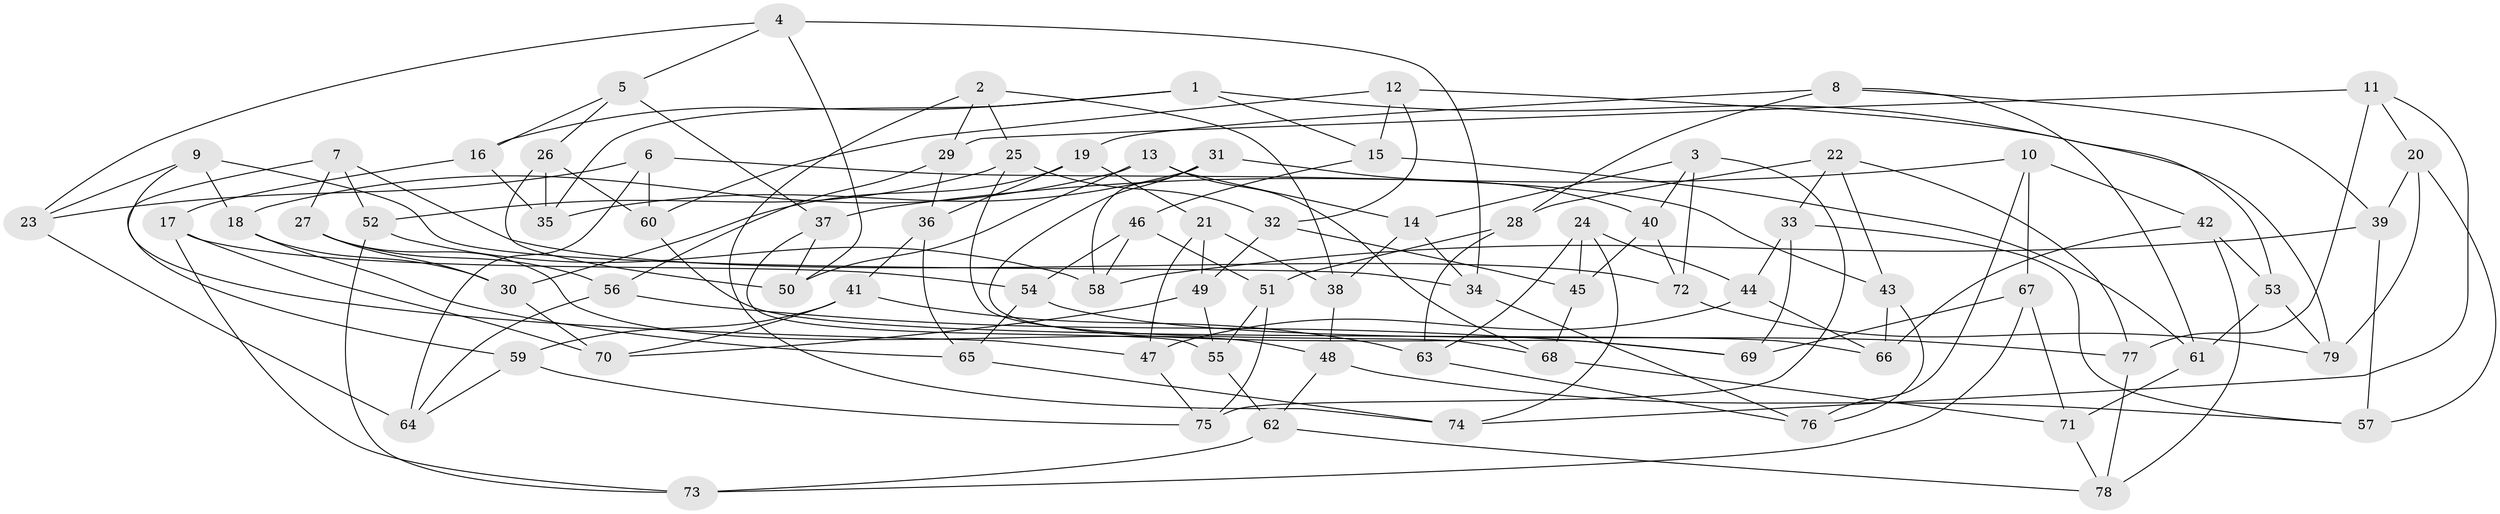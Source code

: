 // coarse degree distribution, {4: 0.3877551020408163, 5: 0.12244897959183673, 6: 0.4897959183673469}
// Generated by graph-tools (version 1.1) at 2025/24/03/03/25 07:24:29]
// undirected, 79 vertices, 158 edges
graph export_dot {
graph [start="1"]
  node [color=gray90,style=filled];
  1;
  2;
  3;
  4;
  5;
  6;
  7;
  8;
  9;
  10;
  11;
  12;
  13;
  14;
  15;
  16;
  17;
  18;
  19;
  20;
  21;
  22;
  23;
  24;
  25;
  26;
  27;
  28;
  29;
  30;
  31;
  32;
  33;
  34;
  35;
  36;
  37;
  38;
  39;
  40;
  41;
  42;
  43;
  44;
  45;
  46;
  47;
  48;
  49;
  50;
  51;
  52;
  53;
  54;
  55;
  56;
  57;
  58;
  59;
  60;
  61;
  62;
  63;
  64;
  65;
  66;
  67;
  68;
  69;
  70;
  71;
  72;
  73;
  74;
  75;
  76;
  77;
  78;
  79;
  1 -- 15;
  1 -- 79;
  1 -- 35;
  1 -- 16;
  2 -- 25;
  2 -- 29;
  2 -- 74;
  2 -- 38;
  3 -- 40;
  3 -- 75;
  3 -- 72;
  3 -- 14;
  4 -- 5;
  4 -- 23;
  4 -- 50;
  4 -- 34;
  5 -- 26;
  5 -- 37;
  5 -- 16;
  6 -- 64;
  6 -- 43;
  6 -- 23;
  6 -- 60;
  7 -- 59;
  7 -- 52;
  7 -- 27;
  7 -- 72;
  8 -- 61;
  8 -- 19;
  8 -- 28;
  8 -- 39;
  9 -- 47;
  9 -- 23;
  9 -- 34;
  9 -- 18;
  10 -- 42;
  10 -- 67;
  10 -- 76;
  10 -- 37;
  11 -- 20;
  11 -- 74;
  11 -- 77;
  11 -- 29;
  12 -- 53;
  12 -- 15;
  12 -- 32;
  12 -- 60;
  13 -- 50;
  13 -- 18;
  13 -- 14;
  13 -- 68;
  14 -- 38;
  14 -- 34;
  15 -- 61;
  15 -- 46;
  16 -- 35;
  16 -- 17;
  17 -- 73;
  17 -- 70;
  17 -- 54;
  18 -- 65;
  18 -- 30;
  19 -- 36;
  19 -- 30;
  19 -- 21;
  20 -- 39;
  20 -- 57;
  20 -- 79;
  21 -- 38;
  21 -- 49;
  21 -- 47;
  22 -- 43;
  22 -- 28;
  22 -- 33;
  22 -- 77;
  23 -- 64;
  24 -- 45;
  24 -- 74;
  24 -- 63;
  24 -- 44;
  25 -- 32;
  25 -- 52;
  25 -- 68;
  26 -- 50;
  26 -- 35;
  26 -- 60;
  27 -- 56;
  27 -- 48;
  27 -- 30;
  28 -- 63;
  28 -- 51;
  29 -- 56;
  29 -- 36;
  30 -- 70;
  31 -- 58;
  31 -- 35;
  31 -- 40;
  31 -- 69;
  32 -- 49;
  32 -- 45;
  33 -- 69;
  33 -- 44;
  33 -- 57;
  34 -- 76;
  36 -- 65;
  36 -- 41;
  37 -- 55;
  37 -- 50;
  38 -- 48;
  39 -- 58;
  39 -- 57;
  40 -- 45;
  40 -- 72;
  41 -- 70;
  41 -- 59;
  41 -- 63;
  42 -- 53;
  42 -- 66;
  42 -- 78;
  43 -- 76;
  43 -- 66;
  44 -- 66;
  44 -- 47;
  45 -- 68;
  46 -- 51;
  46 -- 58;
  46 -- 54;
  47 -- 75;
  48 -- 62;
  48 -- 57;
  49 -- 55;
  49 -- 70;
  51 -- 75;
  51 -- 55;
  52 -- 58;
  52 -- 73;
  53 -- 61;
  53 -- 79;
  54 -- 77;
  54 -- 65;
  55 -- 62;
  56 -- 64;
  56 -- 69;
  59 -- 64;
  59 -- 75;
  60 -- 66;
  61 -- 71;
  62 -- 78;
  62 -- 73;
  63 -- 76;
  65 -- 74;
  67 -- 69;
  67 -- 71;
  67 -- 73;
  68 -- 71;
  71 -- 78;
  72 -- 79;
  77 -- 78;
}
